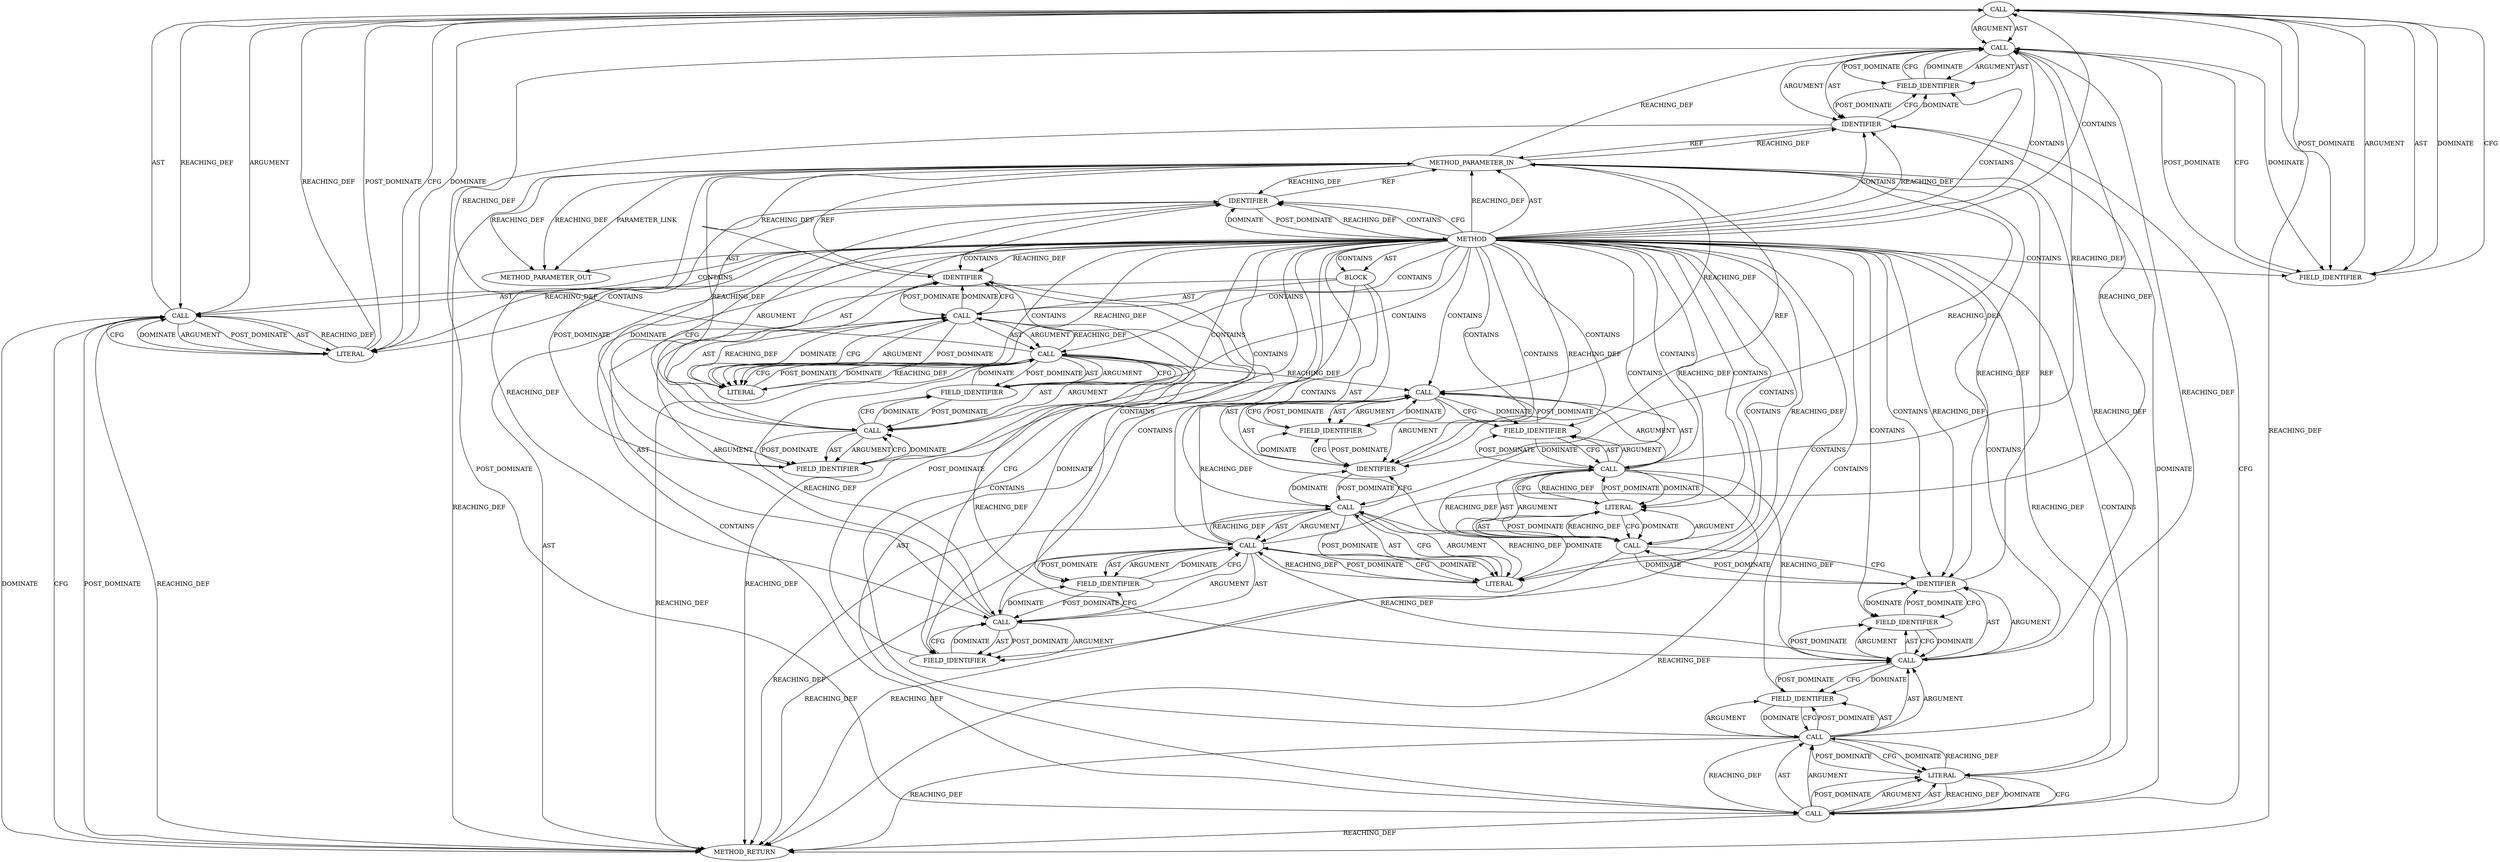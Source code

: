 digraph {
  11646 [label=CALL ORDER=1 ARGUMENT_INDEX=1 CODE="con->v2.peer_global_seq" COLUMN_NUMBER=2 METHOD_FULL_NAME="<operator>.fieldAccess" LINE_NUMBER=3526 TYPE_FULL_NAME="<empty>" DISPATCH_TYPE="STATIC_DISPATCH" SIGNATURE="" NAME="<operator>.fieldAccess"]
  11620 [label=IDENTIFIER ORDER=1 ARGUMENT_INDEX=1 CODE="con" COLUMN_NUMBER=2 LINE_NUMBER=3522 TYPE_FULL_NAME="ceph_connection*" NAME="con"]
  11637 [label=LITERAL ORDER=2 ARGUMENT_INDEX=2 CODE="0" COLUMN_NUMBER=23 LINE_NUMBER=3524 TYPE_FULL_NAME="int"]
  11629 [label=FIELD_IDENTIFIER ORDER=2 ARGUMENT_INDEX=2 CODE="server_cookie" COLUMN_NUMBER=2 LINE_NUMBER=3523 CANONICAL_NAME="server_cookie"]
  11645 [label=CALL ORDER=5 ARGUMENT_INDEX=-1 CODE="con->v2.peer_global_seq = 0" COLUMN_NUMBER=2 METHOD_FULL_NAME="<operator>.assignment" LINE_NUMBER=3526 TYPE_FULL_NAME="<empty>" DISPATCH_TYPE="STATIC_DISPATCH" SIGNATURE="" NAME="<operator>.assignment"]
  11651 [label=LITERAL ORDER=2 ARGUMENT_INDEX=2 CODE="0" COLUMN_NUMBER=28 LINE_NUMBER=3526 TYPE_FULL_NAME="int"]
  11617 [label=CALL ORDER=1 ARGUMENT_INDEX=-1 CODE="con->v2.client_cookie = 0" COLUMN_NUMBER=2 METHOD_FULL_NAME="<operator>.assignment" LINE_NUMBER=3522 TYPE_FULL_NAME="<empty>" DISPATCH_TYPE="STATIC_DISPATCH" SIGNATURE="" NAME="<operator>.assignment"]
  11628 [label=FIELD_IDENTIFIER ORDER=2 ARGUMENT_INDEX=2 CODE="v2" COLUMN_NUMBER=2 LINE_NUMBER=3523 CANONICAL_NAME="v2"]
  11636 [label=FIELD_IDENTIFIER ORDER=2 ARGUMENT_INDEX=2 CODE="global_seq" COLUMN_NUMBER=2 LINE_NUMBER=3524 CANONICAL_NAME="global_seq"]
  11614 [label=METHOD COLUMN_NUMBER=1 LINE_NUMBER=3520 COLUMN_NUMBER_END=1 IS_EXTERNAL=false SIGNATURE="void ceph_con_v2_reset_session (ceph_connection*)" NAME="ceph_con_v2_reset_session" AST_PARENT_TYPE="TYPE_DECL" AST_PARENT_FULL_NAME="messenger_v2.c:<global>" ORDER=134 CODE="void ceph_con_v2_reset_session(struct ceph_connection *con)
{
	con->v2.client_cookie = 0;
	con->v2.server_cookie = 0;
	con->v2.global_seq = 0;
	con->v2.connect_seq = 0;
	con->v2.peer_global_seq = 0;
}" FULL_NAME="ceph_con_v2_reset_session" LINE_NUMBER_END=3527 FILENAME="messenger_v2.c"]
  11618 [label=CALL ORDER=1 ARGUMENT_INDEX=1 CODE="con->v2.client_cookie" COLUMN_NUMBER=2 METHOD_FULL_NAME="<operator>.fieldAccess" LINE_NUMBER=3522 TYPE_FULL_NAME="<empty>" DISPATCH_TYPE="STATIC_DISPATCH" SIGNATURE="" NAME="<operator>.fieldAccess"]
  11615 [label=METHOD_PARAMETER_IN ORDER=1 CODE="struct ceph_connection *con" IS_VARIADIC=false COLUMN_NUMBER=32 LINE_NUMBER=3520 TYPE_FULL_NAME="ceph_connection*" EVALUATION_STRATEGY="BY_VALUE" INDEX=1 NAME="con"]
  11641 [label=IDENTIFIER ORDER=1 ARGUMENT_INDEX=1 CODE="con" COLUMN_NUMBER=2 LINE_NUMBER=3525 TYPE_FULL_NAME="ceph_connection*" NAME="con"]
  11642 [label=FIELD_IDENTIFIER ORDER=2 ARGUMENT_INDEX=2 CODE="v2" COLUMN_NUMBER=2 LINE_NUMBER=3525 CANONICAL_NAME="v2"]
  11652 [label=METHOD_RETURN ORDER=3 CODE="RET" COLUMN_NUMBER=1 LINE_NUMBER=3520 TYPE_FULL_NAME="void" EVALUATION_STRATEGY="BY_VALUE"]
  11616 [label=BLOCK ORDER=2 ARGUMENT_INDEX=-1 CODE="{
	con->v2.client_cookie = 0;
	con->v2.server_cookie = 0;
	con->v2.global_seq = 0;
	con->v2.connect_seq = 0;
	con->v2.peer_global_seq = 0;
}" COLUMN_NUMBER=1 LINE_NUMBER=3521 TYPE_FULL_NAME="void"]
  11647 [label=CALL ORDER=1 ARGUMENT_INDEX=1 CODE="con->v2" COLUMN_NUMBER=2 METHOD_FULL_NAME="<operator>.indirectFieldAccess" LINE_NUMBER=3526 TYPE_FULL_NAME="<empty>" DISPATCH_TYPE="STATIC_DISPATCH" SIGNATURE="" NAME="<operator>.indirectFieldAccess"]
  11625 [label=CALL ORDER=1 ARGUMENT_INDEX=1 CODE="con->v2.server_cookie" COLUMN_NUMBER=2 METHOD_FULL_NAME="<operator>.fieldAccess" LINE_NUMBER=3523 TYPE_FULL_NAME="<empty>" DISPATCH_TYPE="STATIC_DISPATCH" SIGNATURE="" NAME="<operator>.fieldAccess"]
  11649 [label=FIELD_IDENTIFIER ORDER=2 ARGUMENT_INDEX=2 CODE="v2" COLUMN_NUMBER=2 LINE_NUMBER=3526 CANONICAL_NAME="v2"]
  11648 [label=IDENTIFIER ORDER=1 ARGUMENT_INDEX=1 CODE="con" COLUMN_NUMBER=2 LINE_NUMBER=3526 TYPE_FULL_NAME="ceph_connection*" NAME="con"]
  11631 [label=CALL ORDER=3 ARGUMENT_INDEX=-1 CODE="con->v2.global_seq = 0" COLUMN_NUMBER=2 METHOD_FULL_NAME="<operator>.assignment" LINE_NUMBER=3524 TYPE_FULL_NAME="<empty>" DISPATCH_TYPE="STATIC_DISPATCH" SIGNATURE="" NAME="<operator>.assignment"]
  11635 [label=FIELD_IDENTIFIER ORDER=2 ARGUMENT_INDEX=2 CODE="v2" COLUMN_NUMBER=2 LINE_NUMBER=3524 CANONICAL_NAME="v2"]
  11638 [label=CALL ORDER=4 ARGUMENT_INDEX=-1 CODE="con->v2.connect_seq = 0" COLUMN_NUMBER=2 METHOD_FULL_NAME="<operator>.assignment" LINE_NUMBER=3525 TYPE_FULL_NAME="<empty>" DISPATCH_TYPE="STATIC_DISPATCH" SIGNATURE="" NAME="<operator>.assignment"]
  13244 [label=METHOD_PARAMETER_OUT ORDER=1 CODE="struct ceph_connection *con" IS_VARIADIC=false COLUMN_NUMBER=32 LINE_NUMBER=3520 TYPE_FULL_NAME="ceph_connection*" EVALUATION_STRATEGY="BY_VALUE" INDEX=1 NAME="con"]
  11633 [label=CALL ORDER=1 ARGUMENT_INDEX=1 CODE="con->v2" COLUMN_NUMBER=2 METHOD_FULL_NAME="<operator>.indirectFieldAccess" LINE_NUMBER=3524 TYPE_FULL_NAME="<empty>" DISPATCH_TYPE="STATIC_DISPATCH" SIGNATURE="" NAME="<operator>.indirectFieldAccess"]
  11634 [label=IDENTIFIER ORDER=1 ARGUMENT_INDEX=1 CODE="con" COLUMN_NUMBER=2 LINE_NUMBER=3524 TYPE_FULL_NAME="ceph_connection*" NAME="con"]
  11630 [label=LITERAL ORDER=2 ARGUMENT_INDEX=2 CODE="0" COLUMN_NUMBER=26 LINE_NUMBER=3523 TYPE_FULL_NAME="int"]
  11644 [label=LITERAL ORDER=2 ARGUMENT_INDEX=2 CODE="0" COLUMN_NUMBER=24 LINE_NUMBER=3525 TYPE_FULL_NAME="int"]
  11650 [label=FIELD_IDENTIFIER ORDER=2 ARGUMENT_INDEX=2 CODE="peer_global_seq" COLUMN_NUMBER=2 LINE_NUMBER=3526 CANONICAL_NAME="peer_global_seq"]
  11626 [label=CALL ORDER=1 ARGUMENT_INDEX=1 CODE="con->v2" COLUMN_NUMBER=2 METHOD_FULL_NAME="<operator>.indirectFieldAccess" LINE_NUMBER=3523 TYPE_FULL_NAME="<empty>" DISPATCH_TYPE="STATIC_DISPATCH" SIGNATURE="" NAME="<operator>.indirectFieldAccess"]
  11632 [label=CALL ORDER=1 ARGUMENT_INDEX=1 CODE="con->v2.global_seq" COLUMN_NUMBER=2 METHOD_FULL_NAME="<operator>.fieldAccess" LINE_NUMBER=3524 TYPE_FULL_NAME="<empty>" DISPATCH_TYPE="STATIC_DISPATCH" SIGNATURE="" NAME="<operator>.fieldAccess"]
  11621 [label=FIELD_IDENTIFIER ORDER=2 ARGUMENT_INDEX=2 CODE="v2" COLUMN_NUMBER=2 LINE_NUMBER=3522 CANONICAL_NAME="v2"]
  11624 [label=CALL ORDER=2 ARGUMENT_INDEX=-1 CODE="con->v2.server_cookie = 0" COLUMN_NUMBER=2 METHOD_FULL_NAME="<operator>.assignment" LINE_NUMBER=3523 TYPE_FULL_NAME="<empty>" DISPATCH_TYPE="STATIC_DISPATCH" SIGNATURE="" NAME="<operator>.assignment"]
  11640 [label=CALL ORDER=1 ARGUMENT_INDEX=1 CODE="con->v2" COLUMN_NUMBER=2 METHOD_FULL_NAME="<operator>.indirectFieldAccess" LINE_NUMBER=3525 TYPE_FULL_NAME="<empty>" DISPATCH_TYPE="STATIC_DISPATCH" SIGNATURE="" NAME="<operator>.indirectFieldAccess"]
  11619 [label=CALL ORDER=1 ARGUMENT_INDEX=1 CODE="con->v2" COLUMN_NUMBER=2 METHOD_FULL_NAME="<operator>.indirectFieldAccess" LINE_NUMBER=3522 TYPE_FULL_NAME="<empty>" DISPATCH_TYPE="STATIC_DISPATCH" SIGNATURE="" NAME="<operator>.indirectFieldAccess"]
  11639 [label=CALL ORDER=1 ARGUMENT_INDEX=1 CODE="con->v2.connect_seq" COLUMN_NUMBER=2 METHOD_FULL_NAME="<operator>.fieldAccess" LINE_NUMBER=3525 TYPE_FULL_NAME="<empty>" DISPATCH_TYPE="STATIC_DISPATCH" SIGNATURE="" NAME="<operator>.fieldAccess"]
  11643 [label=FIELD_IDENTIFIER ORDER=2 ARGUMENT_INDEX=2 CODE="connect_seq" COLUMN_NUMBER=2 LINE_NUMBER=3525 CANONICAL_NAME="connect_seq"]
  11623 [label=LITERAL ORDER=2 ARGUMENT_INDEX=2 CODE="0" COLUMN_NUMBER=26 LINE_NUMBER=3522 TYPE_FULL_NAME="int"]
  11622 [label=FIELD_IDENTIFIER ORDER=2 ARGUMENT_INDEX=2 CODE="client_cookie" COLUMN_NUMBER=2 LINE_NUMBER=3522 CANONICAL_NAME="client_cookie"]
  11627 [label=IDENTIFIER ORDER=1 ARGUMENT_INDEX=1 CODE="con" COLUMN_NUMBER=2 LINE_NUMBER=3523 TYPE_FULL_NAME="ceph_connection*" NAME="con"]
  11639 -> 11638 [label=REACHING_DEF VARIABLE="con->v2.connect_seq"]
  11614 -> 11638 [label=CONTAINS ]
  11632 -> 11631 [label=REACHING_DEF VARIABLE="con->v2.global_seq"]
  11644 -> 11639 [label=REACHING_DEF VARIABLE="0"]
  11614 -> 11651 [label=REACHING_DEF VARIABLE=""]
  11614 -> 11634 [label=REACHING_DEF VARIABLE=""]
  11618 -> 11633 [label=REACHING_DEF VARIABLE="con->v2.client_cookie"]
  11614 -> 11630 [label=CONTAINS ]
  11647 -> 11649 [label=ARGUMENT ]
  11614 -> 11618 [label=CONTAINS ]
  11625 -> 11630 [label=CFG ]
  11614 -> 11624 [label=CONTAINS ]
  11646 -> 11651 [label=CFG ]
  11614 -> 11644 [label=REACHING_DEF VARIABLE=""]
  11633 -> 11636 [label=DOMINATE ]
  11645 -> 11646 [label=ARGUMENT ]
  11623 -> 11618 [label=REACHING_DEF VARIABLE="0"]
  11618 -> 11623 [label=CFG ]
  11641 -> 11615 [label=REF ]
  11651 -> 11645 [label=REACHING_DEF VARIABLE="0"]
  11626 -> 11627 [label=ARGUMENT ]
  11651 -> 11646 [label=REACHING_DEF VARIABLE="0"]
  11629 -> 11626 [label=POST_DOMINATE ]
  11649 -> 11647 [label=CFG ]
  11638 -> 11652 [label=REACHING_DEF VARIABLE="con->v2.connect_seq = 0"]
  11624 -> 11625 [label=ARGUMENT ]
  11628 -> 11626 [label=CFG ]
  11645 -> 11652 [label=DOMINATE ]
  11615 -> 11633 [label=REACHING_DEF VARIABLE="con"]
  11638 -> 11644 [label=POST_DOMINATE ]
  11619 -> 11622 [label=CFG ]
  11614 -> 11642 [label=CONTAINS ]
  11614 -> 11648 [label=CONTAINS ]
  11630 -> 11624 [label=REACHING_DEF VARIABLE="0"]
  11624 -> 11630 [label=POST_DOMINATE ]
  11624 -> 11634 [label=CFG ]
  11623 -> 11618 [label=POST_DOMINATE ]
  11643 -> 11639 [label=CFG ]
  11617 -> 11652 [label=REACHING_DEF VARIABLE="con->v2.client_cookie = 0"]
  11614 -> 11626 [label=CONTAINS ]
  11614 -> 11621 [label=CONTAINS ]
  11618 -> 11626 [label=REACHING_DEF VARIABLE="con->v2.client_cookie"]
  11631 -> 11632 [label=AST ]
  11614 -> 11637 [label=CONTAINS ]
  11639 -> 11643 [label=POST_DOMINATE ]
  11617 -> 11627 [label=DOMINATE ]
  11640 -> 11643 [label=CFG ]
  11620 -> 11614 [label=POST_DOMINATE ]
  11625 -> 11629 [label=POST_DOMINATE ]
  11633 -> 11634 [label=AST ]
  11644 -> 11638 [label=CFG ]
  11641 -> 11642 [label=CFG ]
  11615 -> 11652 [label=REACHING_DEF VARIABLE="con"]
  11619 -> 11620 [label=AST ]
  11645 -> 11646 [label=AST ]
  11640 -> 11643 [label=DOMINATE ]
  11635 -> 11633 [label=DOMINATE ]
  11644 -> 11638 [label=REACHING_DEF VARIABLE="0"]
  11617 -> 11618 [label=AST ]
  11627 -> 11628 [label=DOMINATE ]
  11626 -> 11629 [label=CFG ]
  11615 -> 11619 [label=REACHING_DEF VARIABLE="con"]
  11626 -> 11629 [label=DOMINATE ]
  11642 -> 11641 [label=POST_DOMINATE ]
  11631 -> 11637 [label=ARGUMENT ]
  11647 -> 11649 [label=AST ]
  11618 -> 11623 [label=DOMINATE ]
  11633 -> 11635 [label=POST_DOMINATE ]
  11618 -> 11647 [label=REACHING_DEF VARIABLE="con->v2.client_cookie"]
  11639 -> 11652 [label=REACHING_DEF VARIABLE="con->v2.connect_seq"]
  11617 -> 11623 [label=ARGUMENT ]
  11625 -> 11640 [label=REACHING_DEF VARIABLE="con->v2.server_cookie"]
  11614 -> 11647 [label=CONTAINS ]
  11642 -> 11640 [label=CFG ]
  11614 -> 11620 [label=REACHING_DEF VARIABLE=""]
  11622 -> 11619 [label=POST_DOMINATE ]
  11648 -> 11615 [label=REF ]
  11621 -> 11620 [label=POST_DOMINATE ]
  11624 -> 11625 [label=AST ]
  11618 -> 11617 [label=REACHING_DEF VARIABLE="con->v2.client_cookie"]
  11615 -> 13244 [label=PARAMETER_LINK ]
  11645 -> 11651 [label=ARGUMENT ]
  11626 -> 11628 [label=AST ]
  11614 -> 11627 [label=REACHING_DEF VARIABLE=""]
  11644 -> 11638 [label=DOMINATE ]
  11645 -> 11651 [label=POST_DOMINATE ]
  11646 -> 11647 [label=AST ]
  11617 -> 11623 [label=POST_DOMINATE ]
  11638 -> 11639 [label=AST ]
  11626 -> 11627 [label=AST ]
  11637 -> 11631 [label=REACHING_DEF VARIABLE="0"]
  11620 -> 11621 [label=DOMINATE ]
  11618 -> 11622 [label=POST_DOMINATE ]
  11652 -> 11645 [label=POST_DOMINATE ]
  11648 -> 11649 [label=CFG ]
  11644 -> 11639 [label=POST_DOMINATE ]
  11614 -> 11637 [label=REACHING_DEF VARIABLE=""]
  11614 -> 13244 [label=AST ]
  11640 -> 11641 [label=ARGUMENT ]
  11639 -> 11647 [label=REACHING_DEF VARIABLE="con->v2.connect_seq"]
  11614 -> 11623 [label=CONTAINS ]
  11651 -> 11646 [label=POST_DOMINATE ]
  11620 -> 11615 [label=REF ]
  11630 -> 11624 [label=DOMINATE ]
  11619 -> 11621 [label=POST_DOMINATE ]
  11614 -> 11643 [label=CONTAINS ]
  11638 -> 11644 [label=ARGUMENT ]
  11623 -> 11617 [label=DOMINATE ]
  11628 -> 11627 [label=POST_DOMINATE ]
  11631 -> 11641 [label=DOMINATE ]
  11619 -> 11620 [label=ARGUMENT ]
  11632 -> 11637 [label=CFG ]
  11614 -> 11651 [label=CONTAINS ]
  11619 -> 11622 [label=DOMINATE ]
  11620 -> 11621 [label=CFG ]
  11646 -> 11645 [label=REACHING_DEF VARIABLE="con->v2.peer_global_seq"]
  11614 -> 11616 [label=AST ]
  11632 -> 11637 [label=DOMINATE ]
  11645 -> 11652 [label=CFG ]
  11628 -> 11626 [label=DOMINATE ]
  11626 -> 11628 [label=POST_DOMINATE ]
  11634 -> 11635 [label=DOMINATE ]
  11624 -> 11634 [label=DOMINATE ]
  11638 -> 11644 [label=AST ]
  11617 -> 11618 [label=ARGUMENT ]
  11647 -> 11650 [label=CFG ]
  11625 -> 11626 [label=ARGUMENT ]
  11631 -> 11637 [label=AST ]
  11614 -> 11641 [label=REACHING_DEF VARIABLE=""]
  11637 -> 11632 [label=REACHING_DEF VARIABLE="0"]
  11623 -> 11617 [label=CFG ]
  11615 -> 11640 [label=REACHING_DEF VARIABLE="con"]
  11639 -> 11643 [label=AST ]
  11614 -> 11630 [label=REACHING_DEF VARIABLE=""]
  11615 -> 11626 [label=REACHING_DEF VARIABLE="con"]
  11632 -> 11652 [label=REACHING_DEF VARIABLE="con->v2.global_seq"]
  11646 -> 11652 [label=REACHING_DEF VARIABLE="con->v2.peer_global_seq"]
  11617 -> 11623 [label=AST ]
  11649 -> 11647 [label=DOMINATE ]
  11627 -> 11617 [label=POST_DOMINATE ]
  11633 -> 11636 [label=CFG ]
  11619 -> 11621 [label=ARGUMENT ]
  11632 -> 11640 [label=REACHING_DEF VARIABLE="con->v2.global_seq"]
  11647 -> 11649 [label=POST_DOMINATE ]
  11646 -> 11650 [label=POST_DOMINATE ]
  11639 -> 11643 [label=ARGUMENT ]
  11614 -> 11617 [label=CONTAINS ]
  11629 -> 11625 [label=DOMINATE ]
  11618 -> 11652 [label=REACHING_DEF VARIABLE="con->v2.client_cookie"]
  11614 -> 11640 [label=CONTAINS ]
  11614 -> 11623 [label=REACHING_DEF VARIABLE=""]
  11630 -> 11625 [label=REACHING_DEF VARIABLE="0"]
  11615 -> 11620 [label=REACHING_DEF VARIABLE="con"]
  11636 -> 11633 [label=POST_DOMINATE ]
  11614 -> 11648 [label=REACHING_DEF VARIABLE=""]
  11632 -> 11636 [label=AST ]
  11614 -> 11639 [label=CONTAINS ]
  11632 -> 11636 [label=ARGUMENT ]
  11616 -> 11631 [label=AST ]
  11635 -> 11634 [label=POST_DOMINATE ]
  11640 -> 11642 [label=POST_DOMINATE ]
  11650 -> 11647 [label=POST_DOMINATE ]
  11625 -> 11633 [label=REACHING_DEF VARIABLE="con->v2.server_cookie"]
  11648 -> 11649 [label=DOMINATE ]
  11614 -> 11615 [label=AST ]
  11627 -> 11615 [label=REF ]
  11614 -> 11650 [label=CONTAINS ]
  11633 -> 11635 [label=ARGUMENT ]
  11631 -> 11632 [label=ARGUMENT ]
  11640 -> 11642 [label=ARGUMENT ]
  11621 -> 11619 [label=CFG ]
  11615 -> 11641 [label=REACHING_DEF VARIABLE="con"]
  11636 -> 11632 [label=DOMINATE ]
  11614 -> 11644 [label=CONTAINS ]
  11632 -> 11633 [label=ARGUMENT ]
  11614 -> 11634 [label=CONTAINS ]
  11625 -> 11652 [label=REACHING_DEF VARIABLE="con->v2.server_cookie"]
  11614 -> 11641 [label=CONTAINS ]
  11618 -> 11640 [label=REACHING_DEF VARIABLE="con->v2.client_cookie"]
  11650 -> 11646 [label=DOMINATE ]
  11614 -> 11631 [label=CONTAINS ]
  11614 -> 11622 [label=CONTAINS ]
  11643 -> 11639 [label=DOMINATE ]
  11618 -> 11619 [label=AST ]
  11634 -> 11624 [label=POST_DOMINATE ]
  11640 -> 11641 [label=AST ]
  11614 -> 11645 [label=CONTAINS ]
  11614 -> 11625 [label=CONTAINS ]
  11638 -> 11648 [label=DOMINATE ]
  11638 -> 11639 [label=ARGUMENT ]
  11622 -> 11618 [label=CFG ]
  11614 -> 11620 [label=CONTAINS ]
  11618 -> 11622 [label=AST ]
  11627 -> 11628 [label=CFG ]
  11646 -> 11647 [label=ARGUMENT ]
  11629 -> 11625 [label=CFG ]
  11632 -> 11633 [label=AST ]
  11631 -> 11652 [label=REACHING_DEF VARIABLE="con->v2.global_seq = 0"]
  11633 -> 11635 [label=AST ]
  11624 -> 11630 [label=ARGUMENT ]
  11614 -> 11629 [label=CONTAINS ]
  11635 -> 11633 [label=CFG ]
  11630 -> 11624 [label=CFG ]
  11614 -> 11627 [label=CONTAINS ]
  11614 -> 11636 [label=CONTAINS ]
  11634 -> 11635 [label=CFG ]
  11646 -> 11650 [label=ARGUMENT ]
  11641 -> 11631 [label=POST_DOMINATE ]
  11639 -> 11644 [label=CFG ]
  11625 -> 11629 [label=AST ]
  11615 -> 11634 [label=REACHING_DEF VARIABLE="con"]
  11623 -> 11617 [label=REACHING_DEF VARIABLE="0"]
  11648 -> 11638 [label=POST_DOMINATE ]
  11637 -> 11631 [label=CFG ]
  11630 -> 11625 [label=POST_DOMINATE ]
  11631 -> 11637 [label=POST_DOMINATE ]
  11634 -> 11615 [label=REF ]
  11625 -> 11624 [label=REACHING_DEF VARIABLE="con->v2.server_cookie"]
  11614 -> 11628 [label=CONTAINS ]
  11614 -> 11619 [label=CONTAINS ]
  11616 -> 11624 [label=AST ]
  11614 -> 11632 [label=CONTAINS ]
  11639 -> 11644 [label=DOMINATE ]
  11615 -> 11647 [label=REACHING_DEF VARIABLE="con"]
  11637 -> 11631 [label=DOMINATE ]
  11638 -> 11648 [label=CFG ]
  11614 -> 11646 [label=CONTAINS ]
  11615 -> 11648 [label=REACHING_DEF VARIABLE="con"]
  11639 -> 11640 [label=AST ]
  11640 -> 11642 [label=AST ]
  11647 -> 11648 [label=AST ]
  11625 -> 11629 [label=ARGUMENT ]
  11614 -> 11615 [label=REACHING_DEF VARIABLE=""]
  11618 -> 11622 [label=ARGUMENT ]
  11614 -> 11620 [label=CFG ]
  11616 -> 11617 [label=AST ]
  11637 -> 11632 [label=POST_DOMINATE ]
  11647 -> 11648 [label=ARGUMENT ]
  11614 -> 11616 [label=CONTAINS ]
  11618 -> 11619 [label=ARGUMENT ]
  11625 -> 11626 [label=AST ]
  11645 -> 11652 [label=REACHING_DEF VARIABLE="con->v2.peer_global_seq = 0"]
  11642 -> 11640 [label=DOMINATE ]
  11614 -> 11620 [label=DOMINATE ]
  11626 -> 11628 [label=ARGUMENT ]
  11622 -> 11618 [label=DOMINATE ]
  11639 -> 11640 [label=ARGUMENT ]
  11641 -> 11642 [label=DOMINATE ]
  11646 -> 11650 [label=AST ]
  11615 -> 11627 [label=REACHING_DEF VARIABLE="con"]
  11625 -> 11630 [label=DOMINATE ]
  11647 -> 11650 [label=DOMINATE ]
  11632 -> 11636 [label=POST_DOMINATE ]
  11621 -> 11619 [label=DOMINATE ]
  11624 -> 11630 [label=AST ]
  11619 -> 11621 [label=AST ]
  11645 -> 11651 [label=AST ]
  11614 -> 11652 [label=AST ]
  11624 -> 11652 [label=REACHING_DEF VARIABLE="con->v2.server_cookie = 0"]
  11633 -> 11634 [label=ARGUMENT ]
  11614 -> 11649 [label=CONTAINS ]
  11631 -> 11641 [label=CFG ]
  11643 -> 11640 [label=POST_DOMINATE ]
  11617 -> 11627 [label=CFG ]
  11646 -> 11651 [label=DOMINATE ]
  11651 -> 11645 [label=CFG ]
  11625 -> 11647 [label=REACHING_DEF VARIABLE="con->v2.server_cookie"]
  11614 -> 11635 [label=CONTAINS ]
  11616 -> 11638 [label=AST ]
  11649 -> 11648 [label=POST_DOMINATE ]
  11636 -> 11632 [label=CFG ]
  11614 -> 11633 [label=CONTAINS ]
  11632 -> 11647 [label=REACHING_DEF VARIABLE="con->v2.global_seq"]
  11650 -> 11646 [label=CFG ]
  11615 -> 13244 [label=REACHING_DEF VARIABLE="con"]
  11615 -> 13244 [label=REACHING_DEF VARIABLE="con"]
  11651 -> 11645 [label=DOMINATE ]
  11616 -> 11645 [label=AST ]
}
